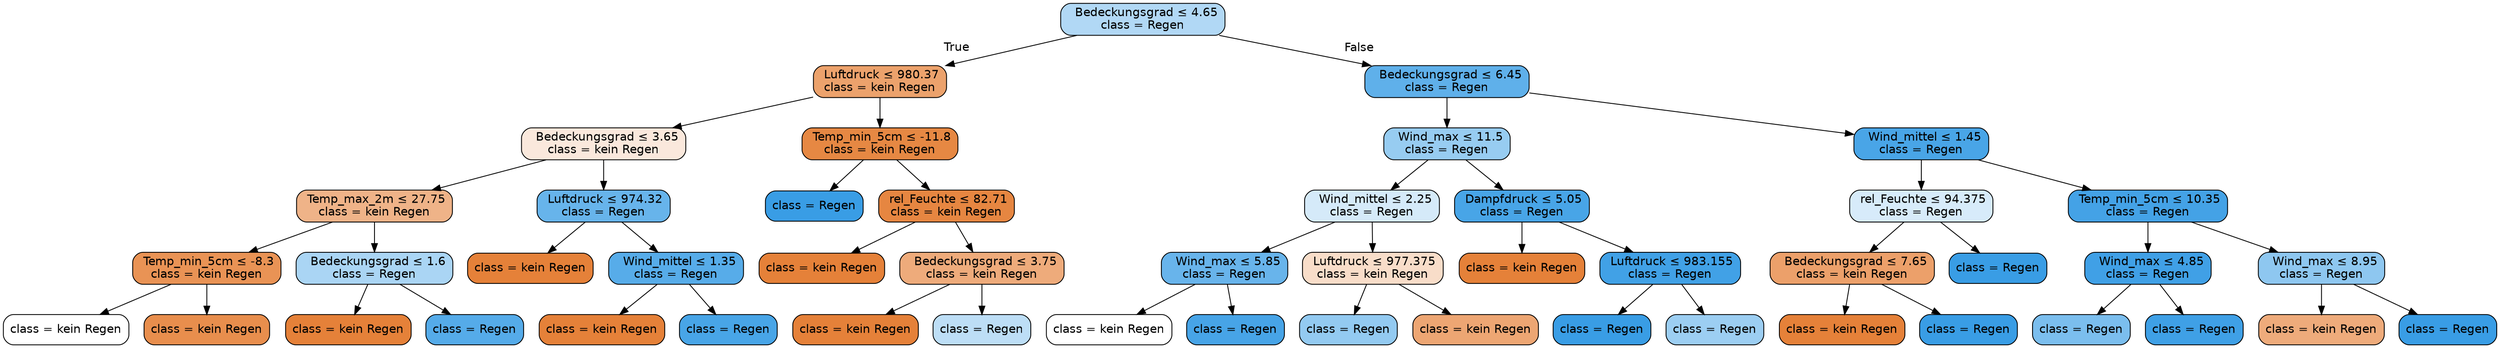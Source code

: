 digraph Tree {
node [shape=box, style="filled, rounded", color="black", fontname=helvetica] ;
edge [fontname=helvetica] ;
0 [label=<  Bedeckungsgrad &le; 4.65<br/>class = Regen>, fillcolor="#b1d8f5"] ;
1 [label=< Luftdruck &le; 980.37<br/>class = kein Regen>, fillcolor="#eca26c"] ;
0 -> 1 [labeldistance=2.5, labelangle=45, headlabel="True"] ;
2 [label=<  Bedeckungsgrad &le; 3.65<br/>class = kein Regen>, fillcolor="#fae8dc"] ;
1 -> 2 ;
3 [label=< Temp_max_2m &le; 27.75<br/>class = kein Regen>, fillcolor="#efb388"] ;
2 -> 3 ;
4 [label=< Temp_min_5cm &le; -8.3<br/>class = kein Regen>, fillcolor="#e99355"] ;
3 -> 4 ;
5 [label=<class = kein Regen>, fillcolor="#ffffff"] ;
4 -> 5 ;
6 [label=<class = kein Regen>, fillcolor="#e88e4d"] ;
4 -> 6 ;
7 [label=<  Bedeckungsgrad &le; 1.6<br/>class = Regen>, fillcolor="#aad5f4"] ;
3 -> 7 ;
8 [label=<class = kein Regen>, fillcolor="#e58139"] ;
7 -> 8 ;
9 [label=<class = Regen>, fillcolor="#55abe9"] ;
7 -> 9 ;
10 [label=< Luftdruck &le; 974.32<br/>class = Regen>, fillcolor="#67b4eb"] ;
2 -> 10 ;
11 [label=<class = kein Regen>, fillcolor="#e58139"] ;
10 -> 11 ;
12 [label=<  Wind_mittel &le; 1.35<br/>class = Regen>, fillcolor="#57ace9"] ;
10 -> 12 ;
13 [label=<class = kein Regen>, fillcolor="#e58139"] ;
12 -> 13 ;
14 [label=<class = Regen>, fillcolor="#48a5e7"] ;
12 -> 14 ;
15 [label=< Temp_min_5cm &le; -11.8<br/>class = kein Regen>, fillcolor="#e68843"] ;
1 -> 15 ;
16 [label=<class = Regen>, fillcolor="#399de5"] ;
15 -> 16 ;
17 [label=< rel_Feuchte &le; 82.71<br/>class = kein Regen>, fillcolor="#e68641"] ;
15 -> 17 ;
18 [label=<class = kein Regen>, fillcolor="#e58139"] ;
17 -> 18 ;
19 [label=<  Bedeckungsgrad &le; 3.75<br/>class = kein Regen>, fillcolor="#eeab7b"] ;
17 -> 19 ;
20 [label=<class = kein Regen>, fillcolor="#e58139"] ;
19 -> 20 ;
21 [label=<class = Regen>, fillcolor="#bddef6"] ;
19 -> 21 ;
22 [label=<  Bedeckungsgrad &le; 6.45<br/>class = Regen>, fillcolor="#5fb0ea"] ;
0 -> 22 [labeldistance=2.5, labelangle=-45, headlabel="False"] ;
23 [label=<  Wind_max &le; 11.5<br/>class = Regen>, fillcolor="#97ccf1"] ;
22 -> 23 ;
24 [label=<  Wind_mittel &le; 2.25<br/>class = Regen>, fillcolor="#d5eaf9"] ;
23 -> 24 ;
25 [label=<  Wind_max &le; 5.85<br/>class = Regen>, fillcolor="#68b4eb"] ;
24 -> 25 ;
26 [label=<class = kein Regen>, fillcolor="#ffffff"] ;
25 -> 26 ;
27 [label=<class = Regen>, fillcolor="#47a4e7"] ;
25 -> 27 ;
28 [label=< Luftdruck &le; 977.375<br/>class = kein Regen>, fillcolor="#f8ddc9"] ;
24 -> 28 ;
29 [label=<class = Regen>, fillcolor="#93caf1"] ;
28 -> 29 ;
30 [label=<class = kein Regen>, fillcolor="#eda673"] ;
28 -> 30 ;
31 [label=< Dampfdruck &le; 5.05<br/>class = Regen>, fillcolor="#48a5e7"] ;
23 -> 31 ;
32 [label=<class = kein Regen>, fillcolor="#e58139"] ;
31 -> 32 ;
33 [label=< Luftdruck &le; 983.155<br/>class = Regen>, fillcolor="#41a1e6"] ;
31 -> 33 ;
34 [label=<class = Regen>, fillcolor="#399de5"] ;
33 -> 34 ;
35 [label=<class = Regen>, fillcolor="#9ccef2"] ;
33 -> 35 ;
36 [label=<  Wind_mittel &le; 1.45<br/>class = Regen>, fillcolor="#49a5e7"] ;
22 -> 36 ;
37 [label=< rel_Feuchte &le; 94.375<br/>class = Regen>, fillcolor="#d7ebfa"] ;
36 -> 37 ;
38 [label=<  Bedeckungsgrad &le; 7.65<br/>class = kein Regen>, fillcolor="#eca06a"] ;
37 -> 38 ;
39 [label=<class = kein Regen>, fillcolor="#e58139"] ;
38 -> 39 ;
40 [label=<class = Regen>, fillcolor="#399de5"] ;
38 -> 40 ;
41 [label=<class = Regen>, fillcolor="#399de5"] ;
37 -> 41 ;
42 [label=< Temp_min_5cm &le; 10.35<br/>class = Regen>, fillcolor="#44a2e6"] ;
36 -> 42 ;
43 [label=<  Wind_max &le; 4.85<br/>class = Regen>, fillcolor="#40a0e6"] ;
42 -> 43 ;
44 [label=<class = Regen>, fillcolor="#7bbeee"] ;
43 -> 44 ;
45 [label=<class = Regen>, fillcolor="#3fa0e6"] ;
43 -> 45 ;
46 [label=<  Wind_max &le; 8.95<br/>class = Regen>, fillcolor="#8ec7f0"] ;
42 -> 46 ;
47 [label=<class = kein Regen>, fillcolor="#eeab7b"] ;
46 -> 47 ;
48 [label=<class = Regen>, fillcolor="#399de5"] ;
46 -> 48 ;
}
